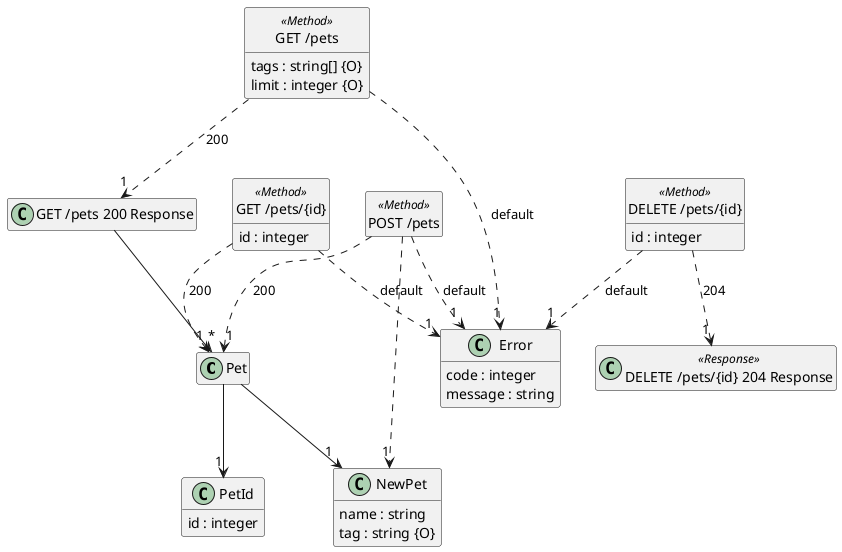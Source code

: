 @startuml
hide <<Method>> circle
hide empty methods
hide empty fields
set namespaceSeparator none

class "Pet" {
}

class "PetId" {
  id : integer
}

class "NewPet" {
  name : string
  tag : string {O}
}

class "Error" {
  code : integer
  message : string
}

class "GET /pets" <<Method>> {
  tags : string[] {O}
  limit : integer {O}
}

class "GET /pets 200 Response" {
}

class "POST /pets" <<Method>> {
}

class "GET /pets/{id}" <<Method>> {
  id : integer
}

class "DELETE /pets/{id}" <<Method>> {
  id : integer
}

class "DELETE /pets/{id} 204 Response" <<Response>> {
}

"Pet" --> "1" "NewPet"

"Pet" --> "1" "PetId"

"GET /pets 200 Response" --> "*" "Pet"

"GET /pets" ..> "1" "GET /pets 200 Response" : "200"

"GET /pets" ..> "1" "Error" : "default"

"POST /pets" ..> "1" "Pet" : "200"

"POST /pets" ..> "1" "Error" : "default"

"POST /pets" ..> "1" "NewPet"

"GET /pets/{id}" ..> "1" "Pet" : "200"

"GET /pets/{id}" ..> "1" "Error" : "default"

"DELETE /pets/{id}" ..> "1" "DELETE /pets/{id} 204 Response" : "204"

"DELETE /pets/{id}" ..> "1" "Error" : "default"

@enduml